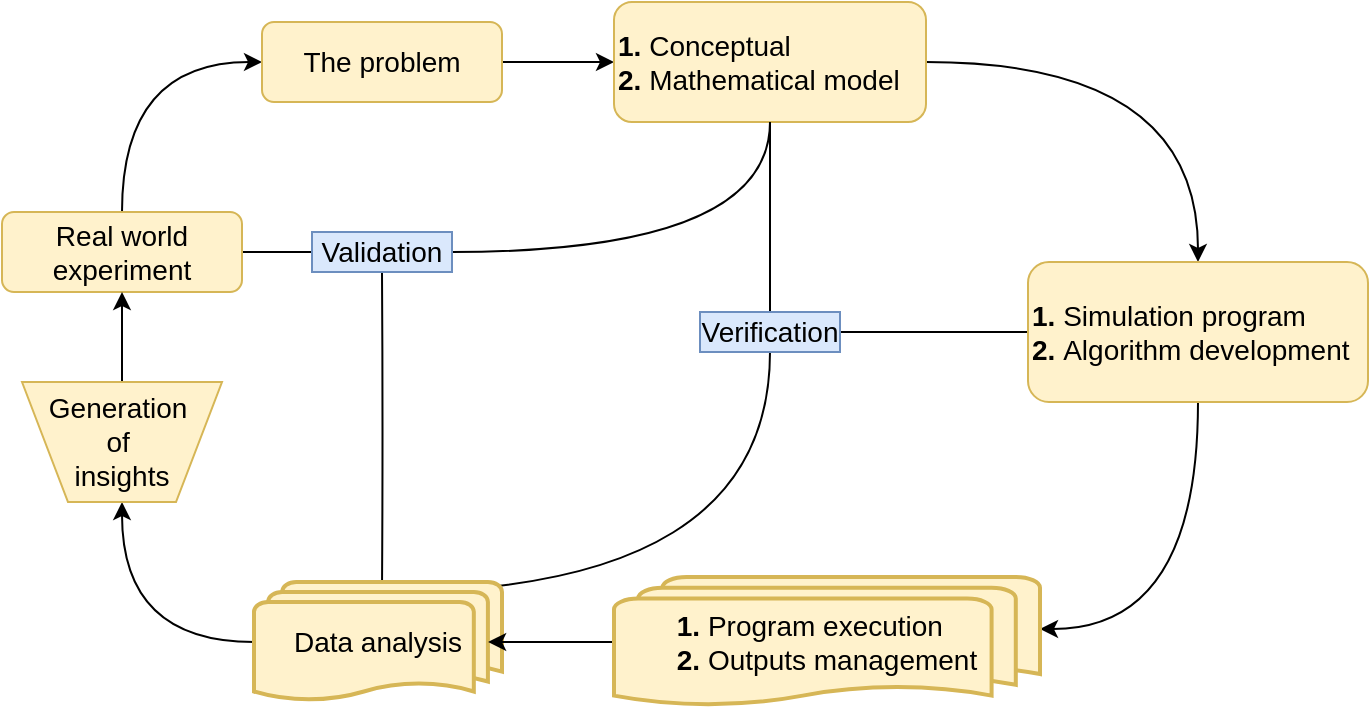 <mxfile version="14.9.1" type="github">
  <diagram id="C5RBs43oDa-KdzZeNtuy" name="Page-1">
    <mxGraphModel dx="1357" dy="720" grid="1" gridSize="10" guides="1" tooltips="1" connect="1" arrows="1" fold="1" page="1" pageScale="1" pageWidth="827" pageHeight="1169" math="0" shadow="0">
      <root>
        <mxCell id="WIyWlLk6GJQsqaUBKTNV-0" />
        <mxCell id="WIyWlLk6GJQsqaUBKTNV-1" parent="WIyWlLk6GJQsqaUBKTNV-0" />
        <mxCell id="0BW1OnPK2yhxdBp5YWeg-11" style="edgeStyle=orthogonalEdgeStyle;curved=1;rounded=0;orthogonalLoop=1;jettySize=auto;html=1;exitX=0.5;exitY=0;exitDx=0;exitDy=0;entryX=0;entryY=0.5;entryDx=0;entryDy=0;" edge="1" parent="WIyWlLk6GJQsqaUBKTNV-1" source="WIyWlLk6GJQsqaUBKTNV-3" target="0BW1OnPK2yhxdBp5YWeg-0">
          <mxGeometry relative="1" as="geometry" />
        </mxCell>
        <mxCell id="0BW1OnPK2yhxdBp5YWeg-21" style="edgeStyle=orthogonalEdgeStyle;curved=1;rounded=0;orthogonalLoop=1;jettySize=auto;html=1;exitX=1;exitY=0.5;exitDx=0;exitDy=0;entryX=0;entryY=0.5;entryDx=0;entryDy=0;endArrow=none;endFill=0;" edge="1" parent="WIyWlLk6GJQsqaUBKTNV-1" source="WIyWlLk6GJQsqaUBKTNV-3" target="0BW1OnPK2yhxdBp5YWeg-6">
          <mxGeometry relative="1" as="geometry" />
        </mxCell>
        <mxCell id="WIyWlLk6GJQsqaUBKTNV-3" value="&lt;font style=&quot;font-size: 14px&quot;&gt;Real world&lt;br&gt;experiment&lt;/font&gt;" style="rounded=1;whiteSpace=wrap;html=1;fontSize=12;glass=0;strokeWidth=1;shadow=0;fillColor=#fff2cc;strokeColor=#d6b656;" parent="WIyWlLk6GJQsqaUBKTNV-1" vertex="1">
          <mxGeometry x="90" y="225" width="120" height="40" as="geometry" />
        </mxCell>
        <mxCell id="0BW1OnPK2yhxdBp5YWeg-12" style="edgeStyle=orthogonalEdgeStyle;curved=1;rounded=0;orthogonalLoop=1;jettySize=auto;html=1;exitX=1;exitY=0.5;exitDx=0;exitDy=0;entryX=0;entryY=0.5;entryDx=0;entryDy=0;" edge="1" parent="WIyWlLk6GJQsqaUBKTNV-1" source="0BW1OnPK2yhxdBp5YWeg-0" target="0BW1OnPK2yhxdBp5YWeg-1">
          <mxGeometry relative="1" as="geometry" />
        </mxCell>
        <mxCell id="0BW1OnPK2yhxdBp5YWeg-0" value="&lt;font style=&quot;font-size: 14px&quot;&gt;The problem&lt;/font&gt;" style="rounded=1;whiteSpace=wrap;html=1;fontSize=12;glass=0;strokeWidth=1;shadow=0;fillColor=#fff2cc;strokeColor=#d6b656;" vertex="1" parent="WIyWlLk6GJQsqaUBKTNV-1">
          <mxGeometry x="220" y="130" width="120" height="40" as="geometry" />
        </mxCell>
        <mxCell id="0BW1OnPK2yhxdBp5YWeg-13" style="edgeStyle=orthogonalEdgeStyle;curved=1;rounded=0;orthogonalLoop=1;jettySize=auto;html=1;exitX=1;exitY=0.5;exitDx=0;exitDy=0;entryX=0.5;entryY=0;entryDx=0;entryDy=0;" edge="1" parent="WIyWlLk6GJQsqaUBKTNV-1" source="0BW1OnPK2yhxdBp5YWeg-1" target="0BW1OnPK2yhxdBp5YWeg-2">
          <mxGeometry relative="1" as="geometry" />
        </mxCell>
        <mxCell id="0BW1OnPK2yhxdBp5YWeg-18" style="edgeStyle=orthogonalEdgeStyle;curved=1;rounded=0;orthogonalLoop=1;jettySize=auto;html=1;exitX=0.5;exitY=1;exitDx=0;exitDy=0;entryX=0.5;entryY=0;entryDx=0;entryDy=0;endArrow=none;endFill=0;" edge="1" parent="WIyWlLk6GJQsqaUBKTNV-1" source="0BW1OnPK2yhxdBp5YWeg-1" target="0BW1OnPK2yhxdBp5YWeg-7">
          <mxGeometry relative="1" as="geometry" />
        </mxCell>
        <mxCell id="0BW1OnPK2yhxdBp5YWeg-1" value="&lt;font style=&quot;font-size: 14px&quot;&gt;&lt;b&gt;1. &lt;/b&gt;Conceptual &lt;br&gt;&lt;b&gt;2. &lt;/b&gt;Mathematical model&lt;/font&gt;" style="rounded=1;whiteSpace=wrap;html=1;fontSize=12;glass=0;strokeWidth=1;shadow=0;fillColor=#fff2cc;strokeColor=#d6b656;align=left;" vertex="1" parent="WIyWlLk6GJQsqaUBKTNV-1">
          <mxGeometry x="396" y="120" width="156" height="60" as="geometry" />
        </mxCell>
        <mxCell id="0BW1OnPK2yhxdBp5YWeg-14" style="edgeStyle=orthogonalEdgeStyle;curved=1;rounded=0;orthogonalLoop=1;jettySize=auto;html=1;exitX=0.5;exitY=1;exitDx=0;exitDy=0;entryX=1;entryY=0.4;entryDx=0;entryDy=0;entryPerimeter=0;" edge="1" parent="WIyWlLk6GJQsqaUBKTNV-1" source="0BW1OnPK2yhxdBp5YWeg-2" target="0BW1OnPK2yhxdBp5YWeg-30">
          <mxGeometry relative="1" as="geometry">
            <mxPoint x="560" y="435" as="targetPoint" />
          </mxGeometry>
        </mxCell>
        <mxCell id="0BW1OnPK2yhxdBp5YWeg-25" style="edgeStyle=orthogonalEdgeStyle;curved=1;rounded=0;orthogonalLoop=1;jettySize=auto;html=1;exitX=0;exitY=0.5;exitDx=0;exitDy=0;entryX=1;entryY=0.5;entryDx=0;entryDy=0;endArrow=none;endFill=0;" edge="1" parent="WIyWlLk6GJQsqaUBKTNV-1" source="0BW1OnPK2yhxdBp5YWeg-2" target="0BW1OnPK2yhxdBp5YWeg-7">
          <mxGeometry relative="1" as="geometry" />
        </mxCell>
        <mxCell id="0BW1OnPK2yhxdBp5YWeg-2" value="&lt;font style=&quot;font-size: 14px&quot;&gt;&lt;b&gt;1. &lt;/b&gt;Simulation program&lt;br&gt;&lt;b&gt;2. &lt;/b&gt;Algorithm development&lt;/font&gt;" style="rounded=1;whiteSpace=wrap;html=1;fontSize=12;glass=0;strokeWidth=1;shadow=0;fillColor=#fff2cc;strokeColor=#d6b656;align=left;" vertex="1" parent="WIyWlLk6GJQsqaUBKTNV-1">
          <mxGeometry x="603" y="250" width="170" height="70" as="geometry" />
        </mxCell>
        <mxCell id="0BW1OnPK2yhxdBp5YWeg-16" style="edgeStyle=orthogonalEdgeStyle;curved=1;rounded=0;orthogonalLoop=1;jettySize=auto;html=1;exitX=0;exitY=0.5;exitDx=0;exitDy=0;exitPerimeter=0;" edge="1" parent="WIyWlLk6GJQsqaUBKTNV-1" source="0BW1OnPK2yhxdBp5YWeg-26" target="0BW1OnPK2yhxdBp5YWeg-27">
          <mxGeometry relative="1" as="geometry">
            <mxPoint x="170" y="455" as="sourcePoint" />
            <mxPoint x="110" y="420" as="targetPoint" />
          </mxGeometry>
        </mxCell>
        <mxCell id="0BW1OnPK2yhxdBp5YWeg-23" style="edgeStyle=orthogonalEdgeStyle;curved=1;rounded=0;orthogonalLoop=1;jettySize=auto;html=1;exitX=0.5;exitY=0;exitDx=0;exitDy=0;entryX=0.5;entryY=1;entryDx=0;entryDy=0;endArrow=none;endFill=0;" edge="1" parent="WIyWlLk6GJQsqaUBKTNV-1" target="0BW1OnPK2yhxdBp5YWeg-6">
          <mxGeometry relative="1" as="geometry">
            <mxPoint x="280" y="415" as="sourcePoint" />
          </mxGeometry>
        </mxCell>
        <mxCell id="0BW1OnPK2yhxdBp5YWeg-24" style="edgeStyle=orthogonalEdgeStyle;curved=1;rounded=0;orthogonalLoop=1;jettySize=auto;html=1;exitX=0.5;exitY=0;exitDx=0;exitDy=0;entryX=0.5;entryY=1;entryDx=0;entryDy=0;endArrow=none;endFill=0;" edge="1" parent="WIyWlLk6GJQsqaUBKTNV-1" target="0BW1OnPK2yhxdBp5YWeg-7">
          <mxGeometry relative="1" as="geometry">
            <mxPoint x="280" y="415" as="sourcePoint" />
          </mxGeometry>
        </mxCell>
        <mxCell id="0BW1OnPK2yhxdBp5YWeg-17" style="edgeStyle=orthogonalEdgeStyle;curved=1;rounded=0;orthogonalLoop=1;jettySize=auto;html=1;exitX=0.5;exitY=0;exitDx=0;exitDy=0;entryX=0.5;entryY=1;entryDx=0;entryDy=0;" edge="1" parent="WIyWlLk6GJQsqaUBKTNV-1" source="0BW1OnPK2yhxdBp5YWeg-27" target="WIyWlLk6GJQsqaUBKTNV-3">
          <mxGeometry relative="1" as="geometry">
            <mxPoint x="150" y="320" as="sourcePoint" />
          </mxGeometry>
        </mxCell>
        <mxCell id="0BW1OnPK2yhxdBp5YWeg-22" style="edgeStyle=orthogonalEdgeStyle;curved=1;rounded=0;orthogonalLoop=1;jettySize=auto;html=1;exitX=1;exitY=0.5;exitDx=0;exitDy=0;entryX=0.5;entryY=1;entryDx=0;entryDy=0;endArrow=none;endFill=0;" edge="1" parent="WIyWlLk6GJQsqaUBKTNV-1" source="0BW1OnPK2yhxdBp5YWeg-6" target="0BW1OnPK2yhxdBp5YWeg-1">
          <mxGeometry relative="1" as="geometry" />
        </mxCell>
        <mxCell id="0BW1OnPK2yhxdBp5YWeg-6" value="&lt;font style=&quot;font-size: 14px&quot;&gt;Validation&lt;/font&gt;" style="text;html=1;strokeColor=#6c8ebf;fillColor=#dae8fc;align=center;verticalAlign=middle;whiteSpace=wrap;rounded=0;" vertex="1" parent="WIyWlLk6GJQsqaUBKTNV-1">
          <mxGeometry x="245" y="235" width="70" height="20" as="geometry" />
        </mxCell>
        <mxCell id="0BW1OnPK2yhxdBp5YWeg-7" value="&lt;font style=&quot;font-size: 14px&quot;&gt;Verification&lt;/font&gt;" style="text;html=1;align=center;verticalAlign=middle;whiteSpace=wrap;rounded=0;fillColor=#dae8fc;strokeColor=#6c8ebf;" vertex="1" parent="WIyWlLk6GJQsqaUBKTNV-1">
          <mxGeometry x="439" y="275" width="70" height="20" as="geometry" />
        </mxCell>
        <mxCell id="0BW1OnPK2yhxdBp5YWeg-26" value="&lt;span style=&quot;font-size: 14px&quot;&gt;Data analysis&lt;/span&gt;" style="strokeWidth=2;html=1;shape=mxgraph.flowchart.multi-document;whiteSpace=wrap;fillColor=#fff2cc;strokeColor=#d6b656;" vertex="1" parent="WIyWlLk6GJQsqaUBKTNV-1">
          <mxGeometry x="216" y="410" width="124" height="60" as="geometry" />
        </mxCell>
        <mxCell id="0BW1OnPK2yhxdBp5YWeg-27" value="&lt;font style=&quot;font-size: 14px&quot;&gt;Generation&amp;nbsp;&lt;br&gt;of&amp;nbsp;&lt;br&gt;insights&lt;/font&gt;" style="verticalLabelPosition=middle;verticalAlign=middle;html=1;shape=trapezoid;perimeter=trapezoidPerimeter;whiteSpace=wrap;size=0.23;arcSize=10;flipV=1;labelPosition=center;align=center;fillColor=#fff2cc;strokeColor=#d6b656;" vertex="1" parent="WIyWlLk6GJQsqaUBKTNV-1">
          <mxGeometry x="100" y="310" width="100" height="60" as="geometry" />
        </mxCell>
        <mxCell id="0BW1OnPK2yhxdBp5YWeg-35" style="edgeStyle=orthogonalEdgeStyle;curved=1;rounded=0;orthogonalLoop=1;jettySize=auto;html=1;exitX=0;exitY=0.5;exitDx=0;exitDy=0;exitPerimeter=0;entryX=0.944;entryY=0.5;entryDx=0;entryDy=0;entryPerimeter=0;endArrow=classic;endFill=1;startArrow=none;startFill=0;" edge="1" parent="WIyWlLk6GJQsqaUBKTNV-1" source="0BW1OnPK2yhxdBp5YWeg-30" target="0BW1OnPK2yhxdBp5YWeg-26">
          <mxGeometry relative="1" as="geometry" />
        </mxCell>
        <mxCell id="0BW1OnPK2yhxdBp5YWeg-30" value="&lt;div style=&quot;text-align: left ; font-size: 14px&quot;&gt;&lt;font style=&quot;font-size: 14px&quot;&gt;&lt;b&gt;1. &lt;/b&gt;Program execution&lt;/font&gt;&lt;/div&gt;&lt;div style=&quot;text-align: left ; font-size: 14px&quot;&gt;&lt;font style=&quot;font-size: 14px&quot;&gt;&lt;b&gt;2. &lt;/b&gt;Outputs management&lt;/font&gt;&lt;/div&gt;" style="strokeWidth=2;html=1;shape=mxgraph.flowchart.multi-document;whiteSpace=wrap;fillColor=#fff2cc;strokeColor=#d6b656;" vertex="1" parent="WIyWlLk6GJQsqaUBKTNV-1">
          <mxGeometry x="396" y="407.5" width="213" height="65" as="geometry" />
        </mxCell>
      </root>
    </mxGraphModel>
  </diagram>
</mxfile>
